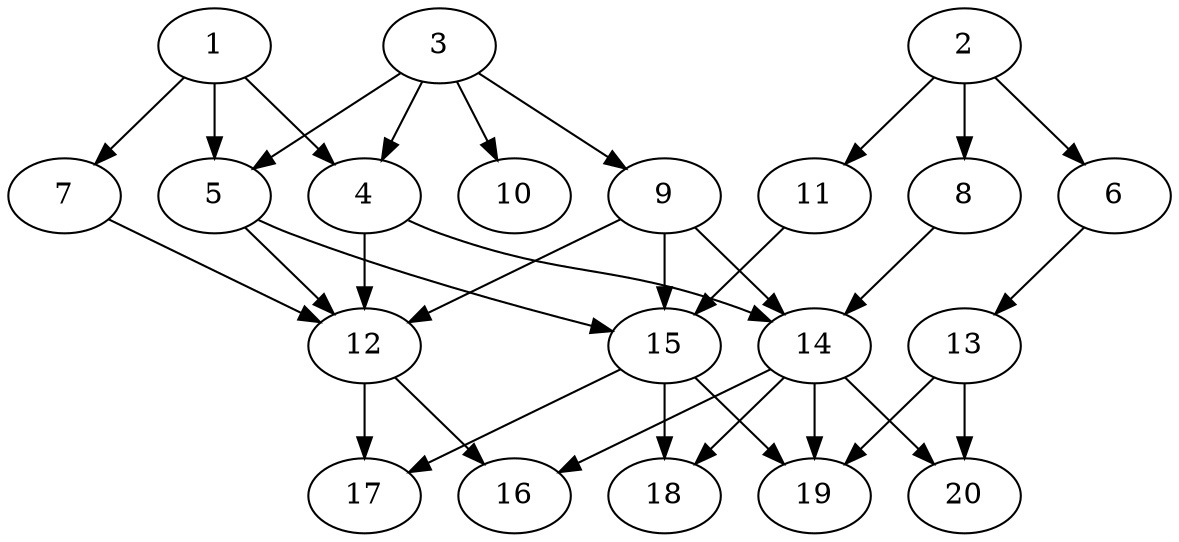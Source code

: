 // DAG automatically generated by daggen at Tue Jul 23 14:23:30 2019
// ./daggen --dot -n 20 --ccr 0.5 --fat 0.6 --regular 0.5 --density 0.6 --mindata 5242880 --maxdata 52428800 
digraph G {
  1 [size="84236288", alpha="0.19", expect_size="42118144"] 
  1 -> 4 [size ="42118144"]
  1 -> 5 [size ="42118144"]
  1 -> 7 [size ="42118144"]
  2 [size="35844096", alpha="0.02", expect_size="17922048"] 
  2 -> 6 [size ="17922048"]
  2 -> 8 [size ="17922048"]
  2 -> 11 [size ="17922048"]
  3 [size="20762624", alpha="0.20", expect_size="10381312"] 
  3 -> 4 [size ="10381312"]
  3 -> 5 [size ="10381312"]
  3 -> 9 [size ="10381312"]
  3 -> 10 [size ="10381312"]
  4 [size="10805248", alpha="0.02", expect_size="5402624"] 
  4 -> 12 [size ="5402624"]
  4 -> 14 [size ="5402624"]
  5 [size="19640320", alpha="0.13", expect_size="9820160"] 
  5 -> 12 [size ="9820160"]
  5 -> 15 [size ="9820160"]
  6 [size="48902144", alpha="0.13", expect_size="24451072"] 
  6 -> 13 [size ="24451072"]
  7 [size="48771072", alpha="0.09", expect_size="24385536"] 
  7 -> 12 [size ="24385536"]
  8 [size="33826816", alpha="0.20", expect_size="16913408"] 
  8 -> 14 [size ="16913408"]
  9 [size="11739136", alpha="0.19", expect_size="5869568"] 
  9 -> 12 [size ="5869568"]
  9 -> 14 [size ="5869568"]
  9 -> 15 [size ="5869568"]
  10 [size="19345408", alpha="0.03", expect_size="9672704"] 
  11 [size="56473600", alpha="0.15", expect_size="28236800"] 
  11 -> 15 [size ="28236800"]
  12 [size="50585600", alpha="0.07", expect_size="25292800"] 
  12 -> 16 [size ="25292800"]
  12 -> 17 [size ="25292800"]
  13 [size="61267968", alpha="0.05", expect_size="30633984"] 
  13 -> 19 [size ="30633984"]
  13 -> 20 [size ="30633984"]
  14 [size="59672576", alpha="0.09", expect_size="29836288"] 
  14 -> 16 [size ="29836288"]
  14 -> 18 [size ="29836288"]
  14 -> 19 [size ="29836288"]
  14 -> 20 [size ="29836288"]
  15 [size="69775360", alpha="0.05", expect_size="34887680"] 
  15 -> 17 [size ="34887680"]
  15 -> 18 [size ="34887680"]
  15 -> 19 [size ="34887680"]
  16 [size="36868096", alpha="0.02", expect_size="18434048"] 
  17 [size="99704832", alpha="0.11", expect_size="49852416"] 
  18 [size="49078272", alpha="0.15", expect_size="24539136"] 
  19 [size="47915008", alpha="0.17", expect_size="23957504"] 
  20 [size="45318144", alpha="0.18", expect_size="22659072"] 
}
